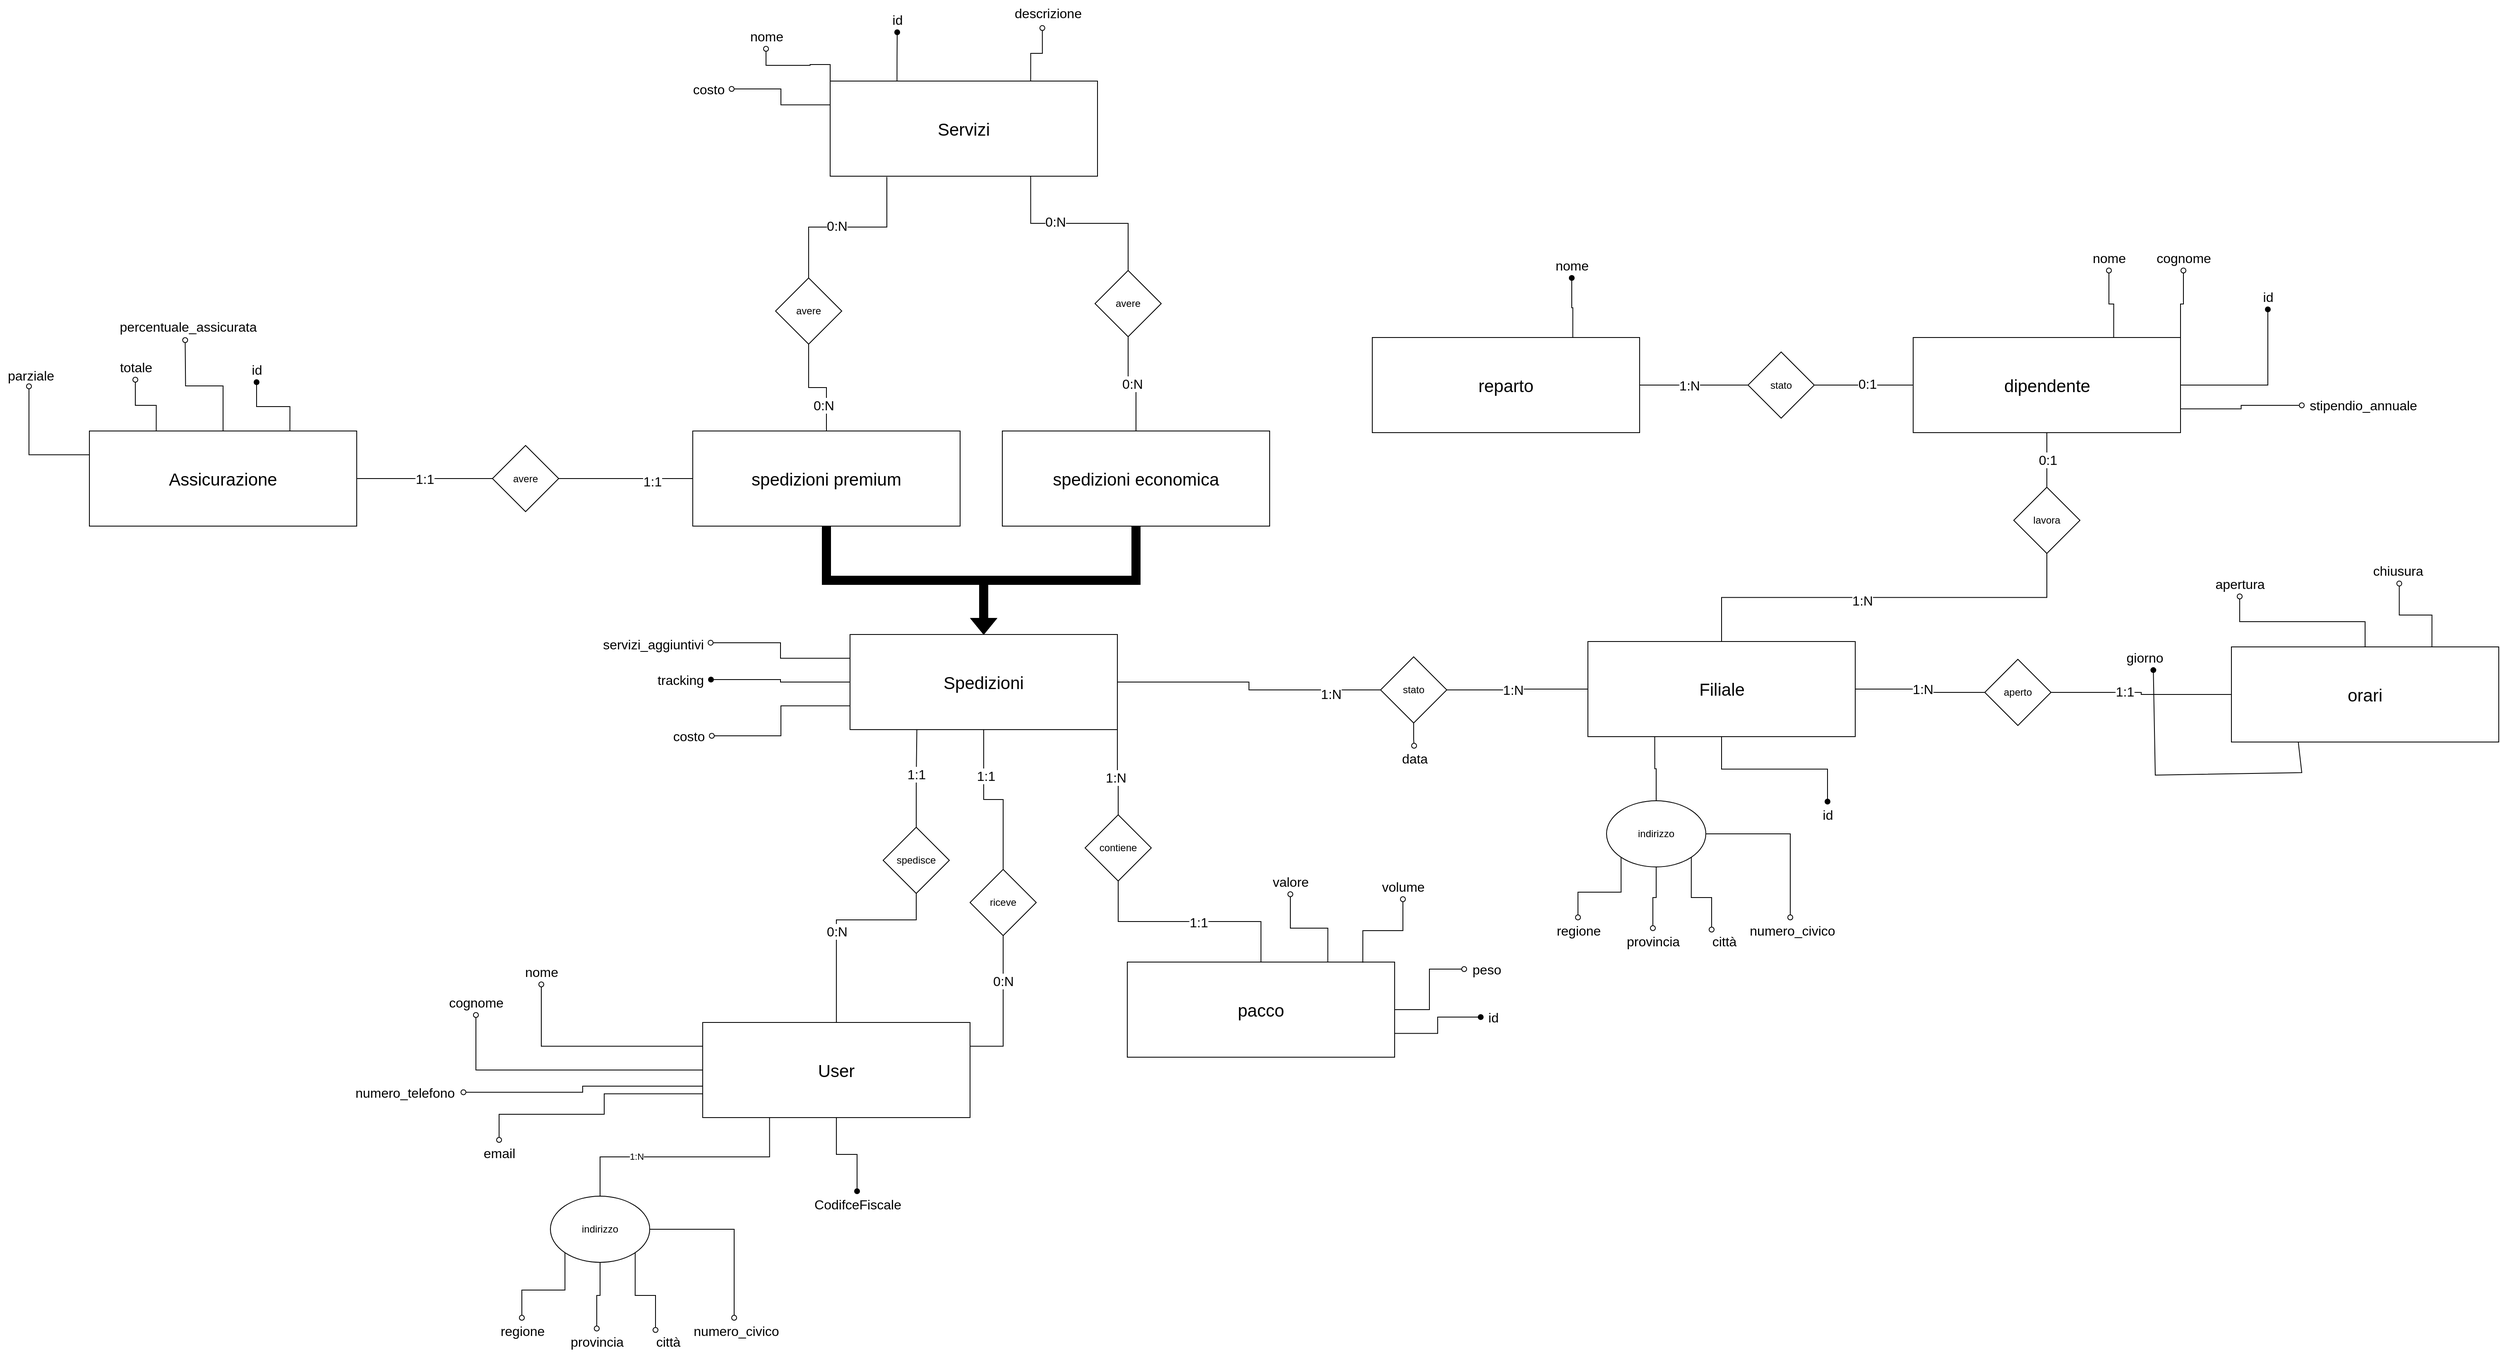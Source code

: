 <mxfile version="21.6.5" type="github">
  <diagram id="qCwLOHGnyr0OUw6N842j" name="Page-1">
    <mxGraphModel dx="3363" dy="1588" grid="0" gridSize="10" guides="1" tooltips="1" connect="1" arrows="1" fold="1" page="0" pageScale="1" pageWidth="827" pageHeight="1169" math="0" shadow="0">
      <root>
        <mxCell id="0" />
        <mxCell id="1" parent="0" />
        <mxCell id="LqmU1SjSlehweQkM0DRH-30" style="edgeStyle=orthogonalEdgeStyle;rounded=0;orthogonalLoop=1;jettySize=auto;html=1;exitX=0;exitY=0.5;exitDx=0;exitDy=0;endArrow=oval;endFill=1;" parent="1" source="TD3n4oKh4dUSbVoa6w9F-2" target="LqmU1SjSlehweQkM0DRH-23" edge="1">
          <mxGeometry relative="1" as="geometry" />
        </mxCell>
        <mxCell id="6tP-BQBdPINEHDXdFH3u-6" style="edgeStyle=orthogonalEdgeStyle;rounded=0;orthogonalLoop=1;jettySize=auto;html=1;entryX=0.5;entryY=0;entryDx=0;entryDy=0;endArrow=none;endFill=0;" parent="1" source="TD3n4oKh4dUSbVoa6w9F-2" target="6tP-BQBdPINEHDXdFH3u-5" edge="1">
          <mxGeometry relative="1" as="geometry">
            <mxPoint x="27" y="773" as="sourcePoint" />
          </mxGeometry>
        </mxCell>
        <mxCell id="6tP-BQBdPINEHDXdFH3u-8" value="&lt;font style=&quot;font-size: 16px;&quot;&gt;1:1&lt;/font&gt;" style="edgeLabel;html=1;align=center;verticalAlign=middle;resizable=0;points=[];" parent="6tP-BQBdPINEHDXdFH3u-6" vertex="1" connectable="0">
          <mxGeometry x="-0.425" y="2" relative="1" as="geometry">
            <mxPoint as="offset" />
          </mxGeometry>
        </mxCell>
        <mxCell id="uNA2zUWFvSbxp6VozN9S-10" style="edgeStyle=orthogonalEdgeStyle;rounded=0;orthogonalLoop=1;jettySize=auto;html=1;exitX=1;exitY=1;exitDx=0;exitDy=0;endArrow=none;endFill=0;" parent="1" source="TD3n4oKh4dUSbVoa6w9F-2" target="uNA2zUWFvSbxp6VozN9S-9" edge="1">
          <mxGeometry relative="1" as="geometry" />
        </mxCell>
        <mxCell id="uNA2zUWFvSbxp6VozN9S-15" value="1:N" style="edgeLabel;html=1;align=center;verticalAlign=middle;resizable=0;points=[];fontSize=16;" parent="uNA2zUWFvSbxp6VozN9S-10" vertex="1" connectable="0">
          <mxGeometry x="0.127" y="-3" relative="1" as="geometry">
            <mxPoint as="offset" />
          </mxGeometry>
        </mxCell>
        <mxCell id="uNA2zUWFvSbxp6VozN9S-40" style="edgeStyle=orthogonalEdgeStyle;rounded=0;orthogonalLoop=1;jettySize=auto;html=1;exitX=1;exitY=0.5;exitDx=0;exitDy=0;endArrow=none;endFill=0;" parent="1" source="TD3n4oKh4dUSbVoa6w9F-2" target="uNA2zUWFvSbxp6VozN9S-34" edge="1">
          <mxGeometry relative="1" as="geometry" />
        </mxCell>
        <mxCell id="uNA2zUWFvSbxp6VozN9S-41" value="1:N" style="edgeLabel;html=1;align=center;verticalAlign=middle;resizable=0;points=[];fontSize=16;" parent="uNA2zUWFvSbxp6VozN9S-40" vertex="1" connectable="0">
          <mxGeometry x="0.631" y="-5" relative="1" as="geometry">
            <mxPoint as="offset" />
          </mxGeometry>
        </mxCell>
        <mxCell id="TD3n4oKh4dUSbVoa6w9F-2" value="&lt;font style=&quot;font-size: 21px;&quot;&gt;Spedizioni&lt;/font&gt;" style="rounded=0;whiteSpace=wrap;html=1;fontSize=21;" parent="1" vertex="1">
          <mxGeometry x="-112" y="520" width="323" height="115" as="geometry" />
        </mxCell>
        <mxCell id="OSBupg09hYk3lAK9ZTMU-13" style="edgeStyle=orthogonalEdgeStyle;rounded=0;orthogonalLoop=1;jettySize=auto;html=1;exitX=0.5;exitY=1;exitDx=0;exitDy=0;entryX=0.5;entryY=0;entryDx=0;entryDy=0;shape=flexArrow;fillColor=#000000;" parent="1" source="OSBupg09hYk3lAK9ZTMU-1" target="TD3n4oKh4dUSbVoa6w9F-2" edge="1">
          <mxGeometry relative="1" as="geometry" />
        </mxCell>
        <mxCell id="OSBupg09hYk3lAK9ZTMU-17" style="edgeStyle=orthogonalEdgeStyle;rounded=0;orthogonalLoop=1;jettySize=auto;html=1;exitX=0;exitY=0.5;exitDx=0;exitDy=0;entryX=1;entryY=0.5;entryDx=0;entryDy=0;endArrow=none;endFill=0;" parent="1" source="OSBupg09hYk3lAK9ZTMU-1" target="OSBupg09hYk3lAK9ZTMU-16" edge="1">
          <mxGeometry relative="1" as="geometry" />
        </mxCell>
        <mxCell id="OSBupg09hYk3lAK9ZTMU-19" value="1:1" style="edgeLabel;html=1;align=center;verticalAlign=middle;resizable=0;points=[];fontSize=16;" parent="OSBupg09hYk3lAK9ZTMU-17" vertex="1" connectable="0">
          <mxGeometry x="-0.395" y="3" relative="1" as="geometry">
            <mxPoint as="offset" />
          </mxGeometry>
        </mxCell>
        <mxCell id="OSBupg09hYk3lAK9ZTMU-73" style="edgeStyle=orthogonalEdgeStyle;rounded=0;orthogonalLoop=1;jettySize=auto;html=1;exitX=0.5;exitY=0;exitDx=0;exitDy=0;entryX=0.5;entryY=1;entryDx=0;entryDy=0;endArrow=none;endFill=0;" parent="1" source="OSBupg09hYk3lAK9ZTMU-1" target="OSBupg09hYk3lAK9ZTMU-68" edge="1">
          <mxGeometry relative="1" as="geometry" />
        </mxCell>
        <mxCell id="OSBupg09hYk3lAK9ZTMU-74" value="0:N" style="edgeLabel;html=1;align=center;verticalAlign=middle;resizable=0;points=[];fontSize=16;" parent="OSBupg09hYk3lAK9ZTMU-73" vertex="1" connectable="0">
          <mxGeometry x="-0.502" y="4" relative="1" as="geometry">
            <mxPoint as="offset" />
          </mxGeometry>
        </mxCell>
        <mxCell id="OSBupg09hYk3lAK9ZTMU-1" value="&lt;font style=&quot;font-size: 21px;&quot;&gt;spedizioni premium&lt;/font&gt;" style="rounded=0;whiteSpace=wrap;html=1;fontSize=21;" parent="1" vertex="1">
          <mxGeometry x="-302" y="274" width="323" height="115" as="geometry" />
        </mxCell>
        <mxCell id="OSBupg09hYk3lAK9ZTMU-70" value="&lt;font style=&quot;font-size: 16px;&quot;&gt;0:N&lt;/font&gt;" style="edgeStyle=orthogonalEdgeStyle;rounded=0;orthogonalLoop=1;jettySize=auto;html=1;exitX=0.5;exitY=0;exitDx=0;exitDy=0;entryX=0.5;entryY=1;entryDx=0;entryDy=0;endArrow=none;endFill=0;" parent="1" source="OSBupg09hYk3lAK9ZTMU-2" target="OSBupg09hYk3lAK9ZTMU-69" edge="1">
          <mxGeometry relative="1" as="geometry" />
        </mxCell>
        <mxCell id="OSBupg09hYk3lAK9ZTMU-2" value="&lt;font style=&quot;font-size: 21px;&quot;&gt;spedizioni economica&lt;/font&gt;" style="rounded=0;whiteSpace=wrap;html=1;fontSize=21;" parent="1" vertex="1">
          <mxGeometry x="72" y="274" width="323" height="115" as="geometry" />
        </mxCell>
        <mxCell id="OSBupg09hYk3lAK9ZTMU-8" style="edgeStyle=orthogonalEdgeStyle;rounded=0;orthogonalLoop=1;jettySize=auto;html=1;entryX=0.5;entryY=1;entryDx=0;entryDy=0;fontSize=16;endArrow=none;endFill=0;exitX=0.5;exitY=0;exitDx=0;exitDy=0;" parent="1" source="OSBupg09hYk3lAK9ZTMU-3" target="OSBupg09hYk3lAK9ZTMU-6" edge="1">
          <mxGeometry relative="1" as="geometry">
            <mxPoint x="-207" y="949" as="sourcePoint" />
            <Array as="points">
              <mxPoint x="-129" y="865" />
              <mxPoint x="-32" y="865" />
            </Array>
            <mxPoint x="-174.0" y="776" as="targetPoint" />
          </mxGeometry>
        </mxCell>
        <mxCell id="OSBupg09hYk3lAK9ZTMU-9" value="&lt;font size=&quot;3&quot;&gt;0:N&lt;/font&gt;" style="edgeLabel;html=1;align=center;verticalAlign=middle;resizable=0;points=[];" parent="OSBupg09hYk3lAK9ZTMU-8" vertex="1" connectable="0">
          <mxGeometry x="-0.458" y="6" relative="1" as="geometry">
            <mxPoint x="6" y="-42" as="offset" />
          </mxGeometry>
        </mxCell>
        <mxCell id="jKu3TeLGerrkw_UVLVr0-21" style="edgeStyle=orthogonalEdgeStyle;rounded=0;orthogonalLoop=1;jettySize=auto;html=1;exitX=0.25;exitY=1;exitDx=0;exitDy=0;endArrow=none;endFill=0;" parent="1" source="OSBupg09hYk3lAK9ZTMU-3" target="uNA2zUWFvSbxp6VozN9S-29" edge="1">
          <mxGeometry relative="1" as="geometry">
            <mxPoint x="-395.0" y="1195" as="targetPoint" />
          </mxGeometry>
        </mxCell>
        <mxCell id="uNA2zUWFvSbxp6VozN9S-1" value="1:N" style="edgeLabel;html=1;align=center;verticalAlign=middle;resizable=0;points=[];" parent="jKu3TeLGerrkw_UVLVr0-21" vertex="1" connectable="0">
          <mxGeometry x="0.392" y="-1" relative="1" as="geometry">
            <mxPoint as="offset" />
          </mxGeometry>
        </mxCell>
        <mxCell id="OSBupg09hYk3lAK9ZTMU-3" value="&lt;font style=&quot;font-size: 21px;&quot;&gt;User&lt;/font&gt;" style="rounded=0;whiteSpace=wrap;html=1;fontSize=21;" parent="1" vertex="1">
          <mxGeometry x="-290" y="989" width="323" height="115" as="geometry" />
        </mxCell>
        <mxCell id="jKu3TeLGerrkw_UVLVr0-13" style="edgeStyle=orthogonalEdgeStyle;rounded=0;orthogonalLoop=1;jettySize=auto;html=1;entryX=0.25;entryY=1;entryDx=0;entryDy=0;endArrow=none;endFill=0;" parent="1" source="OSBupg09hYk3lAK9ZTMU-6" target="TD3n4oKh4dUSbVoa6w9F-2" edge="1">
          <mxGeometry relative="1" as="geometry">
            <mxPoint x="-134.25" y="773" as="targetPoint" />
          </mxGeometry>
        </mxCell>
        <mxCell id="uNA2zUWFvSbxp6VozN9S-33" value="1:1" style="edgeLabel;html=1;align=center;verticalAlign=middle;resizable=0;points=[];fontSize=16;" parent="jKu3TeLGerrkw_UVLVr0-13" vertex="1" connectable="0">
          <mxGeometry x="0.519" y="-1" relative="1" as="geometry">
            <mxPoint x="-2" y="25" as="offset" />
          </mxGeometry>
        </mxCell>
        <mxCell id="OSBupg09hYk3lAK9ZTMU-6" value="spedisce" style="rhombus;whiteSpace=wrap;html=1;" parent="1" vertex="1">
          <mxGeometry x="-72" y="753" width="80" height="80" as="geometry" />
        </mxCell>
        <mxCell id="Kmlh-StWv4GP_5JqJRKe-3" value="1:1" style="edgeStyle=orthogonalEdgeStyle;rounded=0;orthogonalLoop=1;jettySize=auto;html=1;exitX=1;exitY=0.5;exitDx=0;exitDy=0;entryX=0;entryY=0.5;entryDx=0;entryDy=0;fontSize=16;endArrow=none;endFill=0;" parent="1" source="OSBupg09hYk3lAK9ZTMU-14" target="OSBupg09hYk3lAK9ZTMU-16" edge="1">
          <mxGeometry relative="1" as="geometry" />
        </mxCell>
        <mxCell id="LqmU1SjSlehweQkM0DRH-50" style="edgeStyle=orthogonalEdgeStyle;rounded=0;orthogonalLoop=1;jettySize=auto;html=1;exitX=0.25;exitY=0;exitDx=0;exitDy=0;endArrow=oval;endFill=0;" parent="1" source="OSBupg09hYk3lAK9ZTMU-14" target="LqmU1SjSlehweQkM0DRH-42" edge="1">
          <mxGeometry relative="1" as="geometry" />
        </mxCell>
        <mxCell id="LqmU1SjSlehweQkM0DRH-51" style="edgeStyle=orthogonalEdgeStyle;rounded=0;orthogonalLoop=1;jettySize=auto;html=1;exitX=0.5;exitY=0;exitDx=0;exitDy=0;endArrow=oval;endFill=0;" parent="1" source="OSBupg09hYk3lAK9ZTMU-14" edge="1">
          <mxGeometry relative="1" as="geometry">
            <mxPoint x="-915.286" y="164.143" as="targetPoint" />
          </mxGeometry>
        </mxCell>
        <mxCell id="OSBupg09hYk3lAK9ZTMU-14" value="&lt;font style=&quot;font-size: 21px;&quot;&gt;Assicurazione&lt;/font&gt;" style="rounded=0;whiteSpace=wrap;html=1;fontSize=21;" parent="1" vertex="1">
          <mxGeometry x="-1031" y="274" width="323" height="115" as="geometry" />
        </mxCell>
        <mxCell id="OSBupg09hYk3lAK9ZTMU-16" value="avere" style="rhombus;whiteSpace=wrap;html=1;" parent="1" vertex="1">
          <mxGeometry x="-544" y="291.5" width="80" height="80" as="geometry" />
        </mxCell>
        <mxCell id="LqmU1SjSlehweQkM0DRH-5" style="edgeStyle=orthogonalEdgeStyle;rounded=0;orthogonalLoop=1;jettySize=auto;html=1;exitX=0.5;exitY=1;exitDx=0;exitDy=0;endArrow=oval;endFill=1;" parent="1" source="OSBupg09hYk3lAK9ZTMU-21" target="LqmU1SjSlehweQkM0DRH-4" edge="1">
          <mxGeometry relative="1" as="geometry">
            <mxPoint x="985" y="728" as="targetPoint" />
          </mxGeometry>
        </mxCell>
        <mxCell id="jKu3TeLGerrkw_UVLVr0-27" style="edgeStyle=orthogonalEdgeStyle;rounded=0;orthogonalLoop=1;jettySize=auto;html=1;entryX=0;entryY=0.5;entryDx=0;entryDy=0;endArrow=none;endFill=0;" parent="1" source="OSBupg09hYk3lAK9ZTMU-21" target="jKu3TeLGerrkw_UVLVr0-26" edge="1">
          <mxGeometry relative="1" as="geometry" />
        </mxCell>
        <mxCell id="TsC8qy13qbV9GgRCg0w2-39" value="1:N" style="edgeLabel;html=1;align=center;verticalAlign=middle;resizable=0;points=[];fontSize=16;" vertex="1" connectable="0" parent="jKu3TeLGerrkw_UVLVr0-27">
          <mxGeometry x="-0.024" y="3" relative="1" as="geometry">
            <mxPoint y="-1" as="offset" />
          </mxGeometry>
        </mxCell>
        <mxCell id="uNA2zUWFvSbxp6VozN9S-3" style="edgeStyle=orthogonalEdgeStyle;rounded=0;orthogonalLoop=1;jettySize=auto;html=1;exitX=0.25;exitY=1;exitDx=0;exitDy=0;endArrow=none;endFill=0;" parent="1" source="OSBupg09hYk3lAK9ZTMU-21" target="uNA2zUWFvSbxp6VozN9S-2" edge="1">
          <mxGeometry relative="1" as="geometry" />
        </mxCell>
        <mxCell id="OSBupg09hYk3lAK9ZTMU-21" value="Filiale" style="rounded=0;whiteSpace=wrap;html=1;fontSize=21;" parent="1" vertex="1">
          <mxGeometry x="779.5" y="528.5" width="323" height="115" as="geometry" />
        </mxCell>
        <mxCell id="LqmU1SjSlehweQkM0DRH-46" style="edgeStyle=orthogonalEdgeStyle;rounded=0;orthogonalLoop=1;jettySize=auto;html=1;exitX=0.25;exitY=0;exitDx=0;exitDy=0;endArrow=oval;endFill=1;" parent="1" source="OSBupg09hYk3lAK9ZTMU-67" target="LqmU1SjSlehweQkM0DRH-45" edge="1">
          <mxGeometry relative="1" as="geometry" />
        </mxCell>
        <mxCell id="LqmU1SjSlehweQkM0DRH-48" style="edgeStyle=orthogonalEdgeStyle;rounded=0;orthogonalLoop=1;jettySize=auto;html=1;exitX=0.75;exitY=0;exitDx=0;exitDy=0;entryX=0.438;entryY=1.094;entryDx=0;entryDy=0;entryPerimeter=0;endArrow=oval;endFill=0;" parent="1" source="OSBupg09hYk3lAK9ZTMU-67" target="LqmU1SjSlehweQkM0DRH-47" edge="1">
          <mxGeometry relative="1" as="geometry" />
        </mxCell>
        <mxCell id="TsC8qy13qbV9GgRCg0w2-23" style="edgeStyle=orthogonalEdgeStyle;rounded=0;orthogonalLoop=1;jettySize=auto;html=1;exitX=0;exitY=0;exitDx=0;exitDy=0;endArrow=oval;endFill=0;" edge="1" parent="1" source="OSBupg09hYk3lAK9ZTMU-67" target="TsC8qy13qbV9GgRCg0w2-22">
          <mxGeometry relative="1" as="geometry" />
        </mxCell>
        <mxCell id="TsC8qy13qbV9GgRCg0w2-24" style="edgeStyle=orthogonalEdgeStyle;rounded=0;orthogonalLoop=1;jettySize=auto;html=1;exitX=0;exitY=0.25;exitDx=0;exitDy=0;endArrow=oval;endFill=0;" edge="1" parent="1" source="OSBupg09hYk3lAK9ZTMU-67" target="TsC8qy13qbV9GgRCg0w2-21">
          <mxGeometry relative="1" as="geometry" />
        </mxCell>
        <mxCell id="OSBupg09hYk3lAK9ZTMU-67" value="&lt;font style=&quot;font-size: 21px;&quot;&gt;Servizi&lt;/font&gt;" style="rounded=0;whiteSpace=wrap;html=1;fontSize=21;" parent="1" vertex="1">
          <mxGeometry x="-136" y="-149" width="323" height="115" as="geometry" />
        </mxCell>
        <mxCell id="OSBupg09hYk3lAK9ZTMU-72" style="edgeStyle=orthogonalEdgeStyle;rounded=0;orthogonalLoop=1;jettySize=auto;html=1;exitX=0.5;exitY=0;exitDx=0;exitDy=0;entryX=0.212;entryY=1.008;entryDx=0;entryDy=0;entryPerimeter=0;endArrow=none;endFill=0;" parent="1" source="OSBupg09hYk3lAK9ZTMU-68" target="OSBupg09hYk3lAK9ZTMU-67" edge="1">
          <mxGeometry relative="1" as="geometry" />
        </mxCell>
        <mxCell id="OSBupg09hYk3lAK9ZTMU-76" value="0:N" style="edgeLabel;html=1;align=center;verticalAlign=middle;resizable=0;points=[];fontSize=16;" parent="OSBupg09hYk3lAK9ZTMU-72" vertex="1" connectable="0">
          <mxGeometry x="-0.13" y="3" relative="1" as="geometry">
            <mxPoint x="1" y="1" as="offset" />
          </mxGeometry>
        </mxCell>
        <mxCell id="OSBupg09hYk3lAK9ZTMU-68" value="avere" style="rhombus;whiteSpace=wrap;html=1;" parent="1" vertex="1">
          <mxGeometry x="-202" y="89" width="80" height="80" as="geometry" />
        </mxCell>
        <mxCell id="OSBupg09hYk3lAK9ZTMU-71" style="rounded=0;orthogonalLoop=1;jettySize=auto;html=1;entryX=0.75;entryY=1;entryDx=0;entryDy=0;edgeStyle=orthogonalEdgeStyle;endArrow=baseDash;endFill=0;" parent="1" source="OSBupg09hYk3lAK9ZTMU-69" target="OSBupg09hYk3lAK9ZTMU-67" edge="1">
          <mxGeometry relative="1" as="geometry" />
        </mxCell>
        <mxCell id="OSBupg09hYk3lAK9ZTMU-75" value="0:N" style="edgeLabel;html=1;align=center;verticalAlign=middle;resizable=0;points=[];fontSize=16;" parent="OSBupg09hYk3lAK9ZTMU-71" vertex="1" connectable="0">
          <mxGeometry x="0.254" y="-2" relative="1" as="geometry">
            <mxPoint as="offset" />
          </mxGeometry>
        </mxCell>
        <mxCell id="OSBupg09hYk3lAK9ZTMU-69" value="avere" style="rhombus;whiteSpace=wrap;html=1;" parent="1" vertex="1">
          <mxGeometry x="184" y="80" width="80" height="80" as="geometry" />
        </mxCell>
        <mxCell id="3wObFv7TXstixgiTJkf9-4" style="edgeStyle=orthogonalEdgeStyle;rounded=0;orthogonalLoop=1;jettySize=auto;html=1;exitX=0.5;exitY=1;exitDx=0;exitDy=0;shape=flexArrow;fillColor=#000000;entryX=0.5;entryY=0;entryDx=0;entryDy=0;" parent="1" source="OSBupg09hYk3lAK9ZTMU-2" target="TD3n4oKh4dUSbVoa6w9F-2" edge="1">
          <mxGeometry relative="1" as="geometry">
            <mxPoint x="-130" y="399" as="sourcePoint" />
            <mxPoint x="60" y="526" as="targetPoint" />
          </mxGeometry>
        </mxCell>
        <mxCell id="LqmU1SjSlehweQkM0DRH-1" value="&lt;font style=&quot;font-size: 16px;&quot;&gt;regione&lt;br style=&quot;font-size: 16px;&quot;&gt;&lt;/font&gt;" style="text;html=1;align=center;verticalAlign=middle;resizable=0;points=[];autosize=1;strokeColor=none;fillColor=none;fontSize=16;" parent="1" vertex="1">
          <mxGeometry x="732" y="862" width="71" height="31" as="geometry" />
        </mxCell>
        <mxCell id="LqmU1SjSlehweQkM0DRH-4" value="&lt;font style=&quot;font-size: 16px;&quot;&gt;id&lt;/font&gt;" style="text;html=1;align=center;verticalAlign=middle;resizable=0;points=[];autosize=1;strokeColor=none;fillColor=none;fontSize=16;" parent="1" vertex="1">
          <mxGeometry x="1054" y="722" width="30" height="31" as="geometry" />
        </mxCell>
        <mxCell id="LqmU1SjSlehweQkM0DRH-18" value="&lt;font style=&quot;font-size: 16px;&quot;&gt;CodifceFiscale&lt;/font&gt;" style="text;html=1;align=center;verticalAlign=middle;resizable=0;points=[];autosize=1;strokeColor=none;fillColor=none;fontSize=16;" parent="1" vertex="1">
          <mxGeometry x="-165" y="1193" width="123" height="31" as="geometry" />
        </mxCell>
        <mxCell id="LqmU1SjSlehweQkM0DRH-19" style="edgeStyle=orthogonalEdgeStyle;rounded=0;orthogonalLoop=1;jettySize=auto;html=1;endArrow=oval;endFill=1;" parent="1" source="OSBupg09hYk3lAK9ZTMU-3" target="LqmU1SjSlehweQkM0DRH-18" edge="1">
          <mxGeometry relative="1" as="geometry">
            <mxPoint x="437" y="572" as="sourcePoint" />
            <mxPoint x="-192" y="1207" as="targetPoint" />
          </mxGeometry>
        </mxCell>
        <mxCell id="LqmU1SjSlehweQkM0DRH-22" style="edgeStyle=orthogonalEdgeStyle;rounded=0;orthogonalLoop=1;jettySize=auto;html=1;exitX=0;exitY=0.25;exitDx=0;exitDy=0;endArrow=oval;endFill=0;" parent="1" source="OSBupg09hYk3lAK9ZTMU-3" target="TsC8qy13qbV9GgRCg0w2-30" edge="1">
          <mxGeometry relative="1" as="geometry">
            <mxPoint x="-256" y="1079" as="sourcePoint" />
            <mxPoint x="-384.738" y="997.465" as="targetPoint" />
          </mxGeometry>
        </mxCell>
        <mxCell id="LqmU1SjSlehweQkM0DRH-23" value="tracking" style="text;html=1;align=center;verticalAlign=middle;resizable=0;points=[];autosize=1;strokeColor=none;fillColor=none;fontSize=16;" parent="1" vertex="1">
          <mxGeometry x="-354" y="559" width="74" height="31" as="geometry" />
        </mxCell>
        <mxCell id="LqmU1SjSlehweQkM0DRH-38" value="&lt;font style=&quot;font-size: 16px;&quot;&gt;id&lt;/font&gt;" style="text;html=1;align=center;verticalAlign=middle;resizable=0;points=[];autosize=1;strokeColor=none;fillColor=none;" parent="1" vertex="1">
          <mxGeometry x="-844" y="184" width="30" height="31" as="geometry" />
        </mxCell>
        <mxCell id="LqmU1SjSlehweQkM0DRH-39" style="edgeStyle=orthogonalEdgeStyle;rounded=0;orthogonalLoop=1;jettySize=auto;html=1;exitX=0.75;exitY=0;exitDx=0;exitDy=0;endArrow=oval;endFill=1;" parent="1" source="OSBupg09hYk3lAK9ZTMU-14" target="LqmU1SjSlehweQkM0DRH-38" edge="1">
          <mxGeometry relative="1" as="geometry">
            <mxPoint x="-95" y="588" as="sourcePoint" />
            <mxPoint x="-293" y="576" as="targetPoint" />
          </mxGeometry>
        </mxCell>
        <mxCell id="LqmU1SjSlehweQkM0DRH-42" value="&lt;font style=&quot;font-size: 16px;&quot;&gt;totale&lt;br&gt;&lt;/font&gt;" style="text;html=1;align=center;verticalAlign=middle;resizable=0;points=[];autosize=1;strokeColor=none;fillColor=none;" parent="1" vertex="1">
          <mxGeometry x="-1004" y="181" width="57" height="31" as="geometry" />
        </mxCell>
        <mxCell id="LqmU1SjSlehweQkM0DRH-45" value="&lt;font style=&quot;font-size: 16px;&quot;&gt;id&lt;/font&gt;" style="text;html=1;align=center;verticalAlign=middle;resizable=0;points=[];autosize=1;strokeColor=none;fillColor=none;" parent="1" vertex="1">
          <mxGeometry x="-70" y="-239" width="30" height="31" as="geometry" />
        </mxCell>
        <mxCell id="LqmU1SjSlehweQkM0DRH-47" value="&lt;font style=&quot;font-size: 16px;&quot;&gt;descrizione&lt;/font&gt;" style="text;html=1;align=center;verticalAlign=middle;resizable=0;points=[];autosize=1;strokeColor=none;fillColor=none;" parent="1" vertex="1">
          <mxGeometry x="77" y="-247" width="99" height="31" as="geometry" />
        </mxCell>
        <mxCell id="LqmU1SjSlehweQkM0DRH-52" value="&lt;font style=&quot;font-size: 16px;&quot;&gt;percentuale_assicurata&lt;/font&gt;" style="text;html=1;align=center;verticalAlign=middle;resizable=0;points=[];autosize=1;strokeColor=none;fillColor=none;" parent="1" vertex="1">
          <mxGeometry x="-1004" y="132" width="183" height="31" as="geometry" />
        </mxCell>
        <mxCell id="6tP-BQBdPINEHDXdFH3u-7" style="edgeStyle=orthogonalEdgeStyle;rounded=0;orthogonalLoop=1;jettySize=auto;html=1;exitX=0.5;exitY=1;exitDx=0;exitDy=0;entryX=1;entryY=0.25;entryDx=0;entryDy=0;endArrow=none;endFill=0;" parent="1" source="6tP-BQBdPINEHDXdFH3u-5" target="OSBupg09hYk3lAK9ZTMU-3" edge="1">
          <mxGeometry relative="1" as="geometry" />
        </mxCell>
        <mxCell id="6tP-BQBdPINEHDXdFH3u-9" value="&lt;font style=&quot;font-size: 16px;&quot;&gt;0:N&lt;/font&gt;" style="edgeLabel;html=1;align=center;verticalAlign=middle;resizable=0;points=[];" parent="6tP-BQBdPINEHDXdFH3u-7" vertex="1" connectable="0">
          <mxGeometry x="-0.369" relative="1" as="geometry">
            <mxPoint as="offset" />
          </mxGeometry>
        </mxCell>
        <mxCell id="6tP-BQBdPINEHDXdFH3u-5" value="riceve" style="rhombus;whiteSpace=wrap;html=1;" parent="1" vertex="1">
          <mxGeometry x="33" y="804" width="80" height="80" as="geometry" />
        </mxCell>
        <mxCell id="jKu3TeLGerrkw_UVLVr0-17" style="edgeStyle=orthogonalEdgeStyle;rounded=0;orthogonalLoop=1;jettySize=auto;html=1;endArrow=oval;endFill=1;" parent="1" source="jKu3TeLGerrkw_UVLVr0-1" target="jKu3TeLGerrkw_UVLVr0-16" edge="1">
          <mxGeometry relative="1" as="geometry" />
        </mxCell>
        <mxCell id="TsC8qy13qbV9GgRCg0w2-6" style="edgeStyle=orthogonalEdgeStyle;rounded=0;orthogonalLoop=1;jettySize=auto;html=1;exitX=1;exitY=0.75;exitDx=0;exitDy=0;endArrow=oval;endFill=0;" edge="1" parent="1" source="jKu3TeLGerrkw_UVLVr0-1" target="TsC8qy13qbV9GgRCg0w2-3">
          <mxGeometry relative="1" as="geometry" />
        </mxCell>
        <mxCell id="TsC8qy13qbV9GgRCg0w2-7" style="edgeStyle=orthogonalEdgeStyle;rounded=0;orthogonalLoop=1;jettySize=auto;html=1;exitX=0.75;exitY=0;exitDx=0;exitDy=0;endArrow=oval;endFill=0;" edge="1" parent="1" source="jKu3TeLGerrkw_UVLVr0-1" target="TsC8qy13qbV9GgRCg0w2-4">
          <mxGeometry relative="1" as="geometry" />
        </mxCell>
        <mxCell id="TsC8qy13qbV9GgRCg0w2-8" style="edgeStyle=orthogonalEdgeStyle;rounded=0;orthogonalLoop=1;jettySize=auto;html=1;exitX=1;exitY=0;exitDx=0;exitDy=0;endArrow=oval;endFill=0;" edge="1" parent="1" source="jKu3TeLGerrkw_UVLVr0-1" target="TsC8qy13qbV9GgRCg0w2-5">
          <mxGeometry relative="1" as="geometry" />
        </mxCell>
        <mxCell id="jKu3TeLGerrkw_UVLVr0-1" value="dipendente" style="rounded=0;whiteSpace=wrap;html=1;fontSize=21;" parent="1" vertex="1">
          <mxGeometry x="1172.5" y="161" width="323" height="115" as="geometry" />
        </mxCell>
        <mxCell id="jKu3TeLGerrkw_UVLVr0-11" style="edgeStyle=orthogonalEdgeStyle;rounded=0;orthogonalLoop=1;jettySize=auto;html=1;exitX=0.5;exitY=0;exitDx=0;exitDy=0;endArrow=none;endFill=0;" parent="1" source="jKu3TeLGerrkw_UVLVr0-10" target="jKu3TeLGerrkw_UVLVr0-1" edge="1">
          <mxGeometry relative="1" as="geometry" />
        </mxCell>
        <mxCell id="jKu3TeLGerrkw_UVLVr0-23" value="0:1" style="edgeLabel;html=1;align=center;verticalAlign=middle;resizable=0;points=[];fontSize=16;" parent="jKu3TeLGerrkw_UVLVr0-11" vertex="1" connectable="0">
          <mxGeometry x="0.005" y="-1" relative="1" as="geometry">
            <mxPoint as="offset" />
          </mxGeometry>
        </mxCell>
        <mxCell id="jKu3TeLGerrkw_UVLVr0-12" style="edgeStyle=orthogonalEdgeStyle;rounded=0;orthogonalLoop=1;jettySize=auto;html=1;exitX=0.5;exitY=1;exitDx=0;exitDy=0;entryX=0.5;entryY=0;entryDx=0;entryDy=0;endArrow=none;endFill=0;" parent="1" source="jKu3TeLGerrkw_UVLVr0-10" target="OSBupg09hYk3lAK9ZTMU-21" edge="1">
          <mxGeometry relative="1" as="geometry" />
        </mxCell>
        <mxCell id="jKu3TeLGerrkw_UVLVr0-22" value="1:N&lt;br style=&quot;font-size: 16px;&quot;&gt;" style="edgeLabel;html=1;align=center;verticalAlign=middle;resizable=0;points=[];fontSize=16;" parent="jKu3TeLGerrkw_UVLVr0-12" vertex="1" connectable="0">
          <mxGeometry x="0.103" y="4" relative="1" as="geometry">
            <mxPoint x="-1" y="-1" as="offset" />
          </mxGeometry>
        </mxCell>
        <mxCell id="jKu3TeLGerrkw_UVLVr0-10" value="lavora" style="rhombus;whiteSpace=wrap;html=1;" parent="1" vertex="1">
          <mxGeometry x="1294" y="342" width="80" height="80" as="geometry" />
        </mxCell>
        <mxCell id="jKu3TeLGerrkw_UVLVr0-16" value="id" style="text;html=1;align=center;verticalAlign=middle;resizable=0;points=[];autosize=1;strokeColor=none;fillColor=none;fontSize=16;" parent="1" vertex="1">
          <mxGeometry x="1586" y="96" width="30" height="31" as="geometry" />
        </mxCell>
        <mxCell id="TsC8qy13qbV9GgRCg0w2-12" style="edgeStyle=orthogonalEdgeStyle;rounded=0;orthogonalLoop=1;jettySize=auto;html=1;exitX=0.5;exitY=0;exitDx=0;exitDy=0;endArrow=oval;endFill=0;" edge="1" parent="1" source="jKu3TeLGerrkw_UVLVr0-25" target="TsC8qy13qbV9GgRCg0w2-11">
          <mxGeometry relative="1" as="geometry" />
        </mxCell>
        <mxCell id="jKu3TeLGerrkw_UVLVr0-25" value="&lt;font style=&quot;font-size: 21px;&quot;&gt;orari&lt;br&gt;&lt;/font&gt;" style="rounded=0;whiteSpace=wrap;html=1;fontSize=21;" parent="1" vertex="1">
          <mxGeometry x="1557" y="535" width="323" height="115" as="geometry" />
        </mxCell>
        <mxCell id="jKu3TeLGerrkw_UVLVr0-28" style="edgeStyle=orthogonalEdgeStyle;rounded=0;orthogonalLoop=1;jettySize=auto;html=1;exitX=1;exitY=0.5;exitDx=0;exitDy=0;endArrow=none;endFill=0;" parent="1" source="jKu3TeLGerrkw_UVLVr0-26" target="jKu3TeLGerrkw_UVLVr0-25" edge="1">
          <mxGeometry relative="1" as="geometry" />
        </mxCell>
        <mxCell id="TsC8qy13qbV9GgRCg0w2-40" value="1:1" style="edgeLabel;html=1;align=center;verticalAlign=middle;resizable=0;points=[];fontSize=16;" vertex="1" connectable="0" parent="jKu3TeLGerrkw_UVLVr0-28">
          <mxGeometry x="-0.193" y="1" relative="1" as="geometry">
            <mxPoint as="offset" />
          </mxGeometry>
        </mxCell>
        <mxCell id="jKu3TeLGerrkw_UVLVr0-26" value="aperto" style="rhombus;whiteSpace=wrap;html=1;" parent="1" vertex="1">
          <mxGeometry x="1259" y="550" width="80" height="80" as="geometry" />
        </mxCell>
        <mxCell id="jKu3TeLGerrkw_UVLVr0-29" value="" style="endArrow=none;html=1;rounded=0;startArrow=oval;startFill=1;entryX=0.25;entryY=1;entryDx=0;entryDy=0;exitX=0.672;exitY=1.002;exitDx=0;exitDy=0;exitPerimeter=0;" parent="1" target="jKu3TeLGerrkw_UVLVr0-25" edge="1" source="uNA2zUWFvSbxp6VozN9S-44">
          <mxGeometry width="50" height="50" relative="1" as="geometry">
            <mxPoint x="1309" y="555" as="sourcePoint" />
            <mxPoint x="1292.5" y="587.5" as="targetPoint" />
            <Array as="points">
              <mxPoint x="1465" y="690" />
              <mxPoint x="1642" y="687" />
            </Array>
          </mxGeometry>
        </mxCell>
        <mxCell id="uNA2zUWFvSbxp6VozN9S-4" style="edgeStyle=orthogonalEdgeStyle;rounded=0;orthogonalLoop=1;jettySize=auto;html=1;exitX=0;exitY=1;exitDx=0;exitDy=0;endArrow=oval;endFill=0;" parent="1" source="uNA2zUWFvSbxp6VozN9S-2" target="LqmU1SjSlehweQkM0DRH-1" edge="1">
          <mxGeometry relative="1" as="geometry" />
        </mxCell>
        <mxCell id="uNA2zUWFvSbxp6VozN9S-21" style="edgeStyle=orthogonalEdgeStyle;rounded=0;orthogonalLoop=1;jettySize=auto;html=1;exitX=0.5;exitY=1;exitDx=0;exitDy=0;endArrow=oval;endFill=0;" parent="1" source="uNA2zUWFvSbxp6VozN9S-2" target="uNA2zUWFvSbxp6VozN9S-19" edge="1">
          <mxGeometry relative="1" as="geometry" />
        </mxCell>
        <mxCell id="uNA2zUWFvSbxp6VozN9S-22" style="edgeStyle=orthogonalEdgeStyle;rounded=0;orthogonalLoop=1;jettySize=auto;html=1;exitX=1;exitY=1;exitDx=0;exitDy=0;entryX=0.191;entryY=0.056;entryDx=0;entryDy=0;entryPerimeter=0;endArrow=oval;endFill=0;" parent="1" source="uNA2zUWFvSbxp6VozN9S-2" target="uNA2zUWFvSbxp6VozN9S-18" edge="1">
          <mxGeometry relative="1" as="geometry" />
        </mxCell>
        <mxCell id="uNA2zUWFvSbxp6VozN9S-23" style="edgeStyle=orthogonalEdgeStyle;rounded=0;orthogonalLoop=1;jettySize=auto;html=1;exitX=1;exitY=0.5;exitDx=0;exitDy=0;endArrow=oval;endFill=0;" parent="1" source="uNA2zUWFvSbxp6VozN9S-2" target="uNA2zUWFvSbxp6VozN9S-20" edge="1">
          <mxGeometry relative="1" as="geometry" />
        </mxCell>
        <mxCell id="uNA2zUWFvSbxp6VozN9S-2" value="indirizzo" style="ellipse;whiteSpace=wrap;html=1;" parent="1" vertex="1">
          <mxGeometry x="802" y="721" width="120" height="80" as="geometry" />
        </mxCell>
        <mxCell id="uNA2zUWFvSbxp6VozN9S-13" style="edgeStyle=orthogonalEdgeStyle;rounded=0;orthogonalLoop=1;jettySize=auto;html=1;exitX=0.75;exitY=0;exitDx=0;exitDy=0;endArrow=oval;endFill=0;" parent="1" source="uNA2zUWFvSbxp6VozN9S-8" target="uNA2zUWFvSbxp6VozN9S-12" edge="1">
          <mxGeometry relative="1" as="geometry" />
        </mxCell>
        <mxCell id="uNA2zUWFvSbxp6VozN9S-8" value="&lt;font style=&quot;font-size: 21px;&quot;&gt;pacco&lt;/font&gt;" style="rounded=0;whiteSpace=wrap;html=1;fontSize=21;" parent="1" vertex="1">
          <mxGeometry x="223" y="916" width="323" height="115" as="geometry" />
        </mxCell>
        <mxCell id="uNA2zUWFvSbxp6VozN9S-11" style="edgeStyle=orthogonalEdgeStyle;rounded=0;orthogonalLoop=1;jettySize=auto;html=1;exitX=0.5;exitY=1;exitDx=0;exitDy=0;entryX=0.5;entryY=0;entryDx=0;entryDy=0;endArrow=none;endFill=0;" parent="1" source="uNA2zUWFvSbxp6VozN9S-9" target="uNA2zUWFvSbxp6VozN9S-8" edge="1">
          <mxGeometry relative="1" as="geometry" />
        </mxCell>
        <mxCell id="uNA2zUWFvSbxp6VozN9S-16" value="1:1" style="edgeLabel;html=1;align=center;verticalAlign=middle;resizable=0;points=[];fontSize=16;" parent="uNA2zUWFvSbxp6VozN9S-11" vertex="1" connectable="0">
          <mxGeometry x="0.081" y="-1" relative="1" as="geometry">
            <mxPoint as="offset" />
          </mxGeometry>
        </mxCell>
        <mxCell id="uNA2zUWFvSbxp6VozN9S-9" value="contiene" style="rhombus;whiteSpace=wrap;html=1;" parent="1" vertex="1">
          <mxGeometry x="172" y="738" width="80" height="80" as="geometry" />
        </mxCell>
        <mxCell id="uNA2zUWFvSbxp6VozN9S-12" value="&lt;font style=&quot;font-size: 16px;&quot;&gt;valore&lt;/font&gt;" style="text;html=1;align=center;verticalAlign=middle;resizable=0;points=[];autosize=1;strokeColor=none;fillColor=none;fontSize=16;" parent="1" vertex="1">
          <mxGeometry x="389" y="803" width="62" height="31" as="geometry" />
        </mxCell>
        <mxCell id="uNA2zUWFvSbxp6VozN9S-18" value="&lt;font style=&quot;font-size: 16px;&quot;&gt;città&lt;/font&gt;" style="text;html=1;align=center;verticalAlign=middle;resizable=0;points=[];autosize=1;strokeColor=none;fillColor=none;fontSize=16;" parent="1" vertex="1">
          <mxGeometry x="920" y="875" width="47" height="31" as="geometry" />
        </mxCell>
        <mxCell id="uNA2zUWFvSbxp6VozN9S-19" value="&lt;font style=&quot;font-size: 16px;&quot;&gt;provincia&lt;br style=&quot;font-size: 16px;&quot;&gt;&lt;/font&gt;" style="text;html=1;align=center;verticalAlign=middle;resizable=0;points=[];autosize=1;strokeColor=none;fillColor=none;fontSize=16;" parent="1" vertex="1">
          <mxGeometry x="817" y="875" width="82" height="31" as="geometry" />
        </mxCell>
        <mxCell id="uNA2zUWFvSbxp6VozN9S-20" value="&lt;font style=&quot;font-size: 16px;&quot;&gt;&amp;nbsp;numero_civico&lt;/font&gt;" style="text;html=1;align=center;verticalAlign=middle;resizable=0;points=[];autosize=1;strokeColor=none;fillColor=none;fontSize=16;" parent="1" vertex="1">
          <mxGeometry x="961" y="862" width="126" height="31" as="geometry" />
        </mxCell>
        <mxCell id="uNA2zUWFvSbxp6VozN9S-24" value="&lt;font style=&quot;font-size: 16px;&quot;&gt;regione&lt;br style=&quot;font-size: 16px;&quot;&gt;&lt;/font&gt;" style="text;html=1;align=center;verticalAlign=middle;resizable=0;points=[];autosize=1;strokeColor=none;fillColor=none;fontSize=16;" parent="1" vertex="1">
          <mxGeometry x="-544" y="1346" width="71" height="31" as="geometry" />
        </mxCell>
        <mxCell id="uNA2zUWFvSbxp6VozN9S-25" style="edgeStyle=orthogonalEdgeStyle;rounded=0;orthogonalLoop=1;jettySize=auto;html=1;exitX=0;exitY=1;exitDx=0;exitDy=0;endArrow=oval;endFill=0;" parent="1" source="uNA2zUWFvSbxp6VozN9S-29" target="uNA2zUWFvSbxp6VozN9S-24" edge="1">
          <mxGeometry relative="1" as="geometry" />
        </mxCell>
        <mxCell id="uNA2zUWFvSbxp6VozN9S-26" style="edgeStyle=orthogonalEdgeStyle;rounded=0;orthogonalLoop=1;jettySize=auto;html=1;exitX=0.5;exitY=1;exitDx=0;exitDy=0;endArrow=oval;endFill=0;" parent="1" source="uNA2zUWFvSbxp6VozN9S-29" target="uNA2zUWFvSbxp6VozN9S-31" edge="1">
          <mxGeometry relative="1" as="geometry" />
        </mxCell>
        <mxCell id="uNA2zUWFvSbxp6VozN9S-27" style="edgeStyle=orthogonalEdgeStyle;rounded=0;orthogonalLoop=1;jettySize=auto;html=1;exitX=1;exitY=1;exitDx=0;exitDy=0;entryX=0.191;entryY=0.056;entryDx=0;entryDy=0;entryPerimeter=0;endArrow=oval;endFill=0;" parent="1" source="uNA2zUWFvSbxp6VozN9S-29" target="uNA2zUWFvSbxp6VozN9S-30" edge="1">
          <mxGeometry relative="1" as="geometry" />
        </mxCell>
        <mxCell id="uNA2zUWFvSbxp6VozN9S-28" style="edgeStyle=orthogonalEdgeStyle;rounded=0;orthogonalLoop=1;jettySize=auto;html=1;exitX=1;exitY=0.5;exitDx=0;exitDy=0;endArrow=oval;endFill=0;" parent="1" source="uNA2zUWFvSbxp6VozN9S-29" target="uNA2zUWFvSbxp6VozN9S-32" edge="1">
          <mxGeometry relative="1" as="geometry" />
        </mxCell>
        <mxCell id="uNA2zUWFvSbxp6VozN9S-29" value="indirizzo" style="ellipse;whiteSpace=wrap;html=1;" parent="1" vertex="1">
          <mxGeometry x="-474" y="1199" width="120" height="80" as="geometry" />
        </mxCell>
        <mxCell id="uNA2zUWFvSbxp6VozN9S-30" value="&lt;font style=&quot;font-size: 16px;&quot;&gt;città&lt;/font&gt;" style="text;html=1;align=center;verticalAlign=middle;resizable=0;points=[];autosize=1;strokeColor=none;fillColor=none;fontSize=16;" parent="1" vertex="1">
          <mxGeometry x="-356" y="1359" width="47" height="31" as="geometry" />
        </mxCell>
        <mxCell id="uNA2zUWFvSbxp6VozN9S-31" value="&lt;font style=&quot;font-size: 16px;&quot;&gt;provincia&lt;br style=&quot;font-size: 16px;&quot;&gt;&lt;/font&gt;" style="text;html=1;align=center;verticalAlign=middle;resizable=0;points=[];autosize=1;strokeColor=none;fillColor=none;fontSize=16;" parent="1" vertex="1">
          <mxGeometry x="-459" y="1359" width="82" height="31" as="geometry" />
        </mxCell>
        <mxCell id="uNA2zUWFvSbxp6VozN9S-32" value="&lt;font style=&quot;font-size: 16px;&quot;&gt;&amp;nbsp;numero_civico&lt;/font&gt;" style="text;html=1;align=center;verticalAlign=middle;resizable=0;points=[];autosize=1;strokeColor=none;fillColor=none;fontSize=16;" parent="1" vertex="1">
          <mxGeometry x="-315" y="1346" width="126" height="31" as="geometry" />
        </mxCell>
        <mxCell id="uNA2zUWFvSbxp6VozN9S-36" style="edgeStyle=orthogonalEdgeStyle;rounded=0;orthogonalLoop=1;jettySize=auto;html=1;exitX=1;exitY=0.5;exitDx=0;exitDy=0;entryX=0;entryY=0.5;entryDx=0;entryDy=0;endArrow=none;endFill=0;" parent="1" source="uNA2zUWFvSbxp6VozN9S-34" target="OSBupg09hYk3lAK9ZTMU-21" edge="1">
          <mxGeometry relative="1" as="geometry" />
        </mxCell>
        <mxCell id="uNA2zUWFvSbxp6VozN9S-37" value="1:N" style="edgeLabel;html=1;align=center;verticalAlign=middle;resizable=0;points=[];fontSize=16;" parent="uNA2zUWFvSbxp6VozN9S-36" vertex="1" connectable="0">
          <mxGeometry x="-0.073" relative="1" as="geometry">
            <mxPoint as="offset" />
          </mxGeometry>
        </mxCell>
        <mxCell id="uNA2zUWFvSbxp6VozN9S-39" style="edgeStyle=orthogonalEdgeStyle;rounded=0;orthogonalLoop=1;jettySize=auto;html=1;exitX=0.5;exitY=1;exitDx=0;exitDy=0;endArrow=oval;endFill=0;" parent="1" source="uNA2zUWFvSbxp6VozN9S-34" target="uNA2zUWFvSbxp6VozN9S-38" edge="1">
          <mxGeometry relative="1" as="geometry" />
        </mxCell>
        <mxCell id="uNA2zUWFvSbxp6VozN9S-34" value="stato" style="rhombus;whiteSpace=wrap;html=1;" parent="1" vertex="1">
          <mxGeometry x="529" y="547" width="80" height="80" as="geometry" />
        </mxCell>
        <mxCell id="uNA2zUWFvSbxp6VozN9S-38" value="&lt;font style=&quot;font-size: 16px;&quot;&gt;data&lt;br&gt;&lt;/font&gt;" style="text;html=1;align=center;verticalAlign=middle;resizable=0;points=[];autosize=1;strokeColor=none;fillColor=none;" parent="1" vertex="1">
          <mxGeometry x="545" y="654.5" width="49" height="31" as="geometry" />
        </mxCell>
        <mxCell id="uNA2zUWFvSbxp6VozN9S-44" value="giorno" style="text;html=1;align=center;verticalAlign=middle;resizable=0;points=[];autosize=1;strokeColor=none;fillColor=none;fontSize=16;" parent="1" vertex="1">
          <mxGeometry x="1421" y="532" width="62" height="31" as="geometry" />
        </mxCell>
        <mxCell id="KKT0Z9rGwyqumNE8Mlhb-3" style="edgeStyle=orthogonalEdgeStyle;rounded=0;orthogonalLoop=1;jettySize=auto;html=1;exitX=1;exitY=0.5;exitDx=0;exitDy=0;endArrow=none;endFill=0;" parent="1" source="KKT0Z9rGwyqumNE8Mlhb-1" target="KKT0Z9rGwyqumNE8Mlhb-2" edge="1">
          <mxGeometry relative="1" as="geometry" />
        </mxCell>
        <mxCell id="TsC8qy13qbV9GgRCg0w2-38" value="1:N" style="edgeLabel;html=1;align=center;verticalAlign=middle;resizable=0;points=[];fontSize=16;" vertex="1" connectable="0" parent="KKT0Z9rGwyqumNE8Mlhb-3">
          <mxGeometry x="-0.405" y="2" relative="1" as="geometry">
            <mxPoint x="21" y="2" as="offset" />
          </mxGeometry>
        </mxCell>
        <mxCell id="TsC8qy13qbV9GgRCg0w2-10" style="edgeStyle=orthogonalEdgeStyle;rounded=0;orthogonalLoop=1;jettySize=auto;html=1;exitX=0.75;exitY=0;exitDx=0;exitDy=0;endArrow=oval;endFill=1;" edge="1" parent="1" source="KKT0Z9rGwyqumNE8Mlhb-1" target="TsC8qy13qbV9GgRCg0w2-41">
          <mxGeometry relative="1" as="geometry">
            <mxPoint x="781" y="77" as="targetPoint" />
          </mxGeometry>
        </mxCell>
        <mxCell id="KKT0Z9rGwyqumNE8Mlhb-1" value="reparto" style="rounded=0;whiteSpace=wrap;html=1;fontSize=21;" parent="1" vertex="1">
          <mxGeometry x="519" y="161" width="323" height="115" as="geometry" />
        </mxCell>
        <mxCell id="KKT0Z9rGwyqumNE8Mlhb-4" style="edgeStyle=orthogonalEdgeStyle;rounded=0;orthogonalLoop=1;jettySize=auto;html=1;exitX=1;exitY=0.5;exitDx=0;exitDy=0;endArrow=none;endFill=0;" parent="1" source="KKT0Z9rGwyqumNE8Mlhb-2" target="jKu3TeLGerrkw_UVLVr0-1" edge="1">
          <mxGeometry relative="1" as="geometry" />
        </mxCell>
        <mxCell id="TsC8qy13qbV9GgRCg0w2-37" value="0:1" style="edgeLabel;html=1;align=center;verticalAlign=middle;resizable=0;points=[];fontSize=16;" vertex="1" connectable="0" parent="KKT0Z9rGwyqumNE8Mlhb-4">
          <mxGeometry x="0.071" y="3" relative="1" as="geometry">
            <mxPoint y="1" as="offset" />
          </mxGeometry>
        </mxCell>
        <mxCell id="KKT0Z9rGwyqumNE8Mlhb-2" value="stato" style="rhombus;whiteSpace=wrap;html=1;" parent="1" vertex="1">
          <mxGeometry x="973" y="178.5" width="80" height="80" as="geometry" />
        </mxCell>
        <mxCell id="TsC8qy13qbV9GgRCg0w2-1" value="&lt;font style=&quot;font-size: 16px;&quot;&gt;parziale&lt;br&gt;&lt;/font&gt;" style="text;html=1;align=center;verticalAlign=middle;resizable=0;points=[];autosize=1;strokeColor=none;fillColor=none;" vertex="1" parent="1">
          <mxGeometry x="-1139" y="191" width="74" height="31" as="geometry" />
        </mxCell>
        <mxCell id="TsC8qy13qbV9GgRCg0w2-2" style="edgeStyle=orthogonalEdgeStyle;rounded=0;orthogonalLoop=1;jettySize=auto;html=1;exitX=0;exitY=0.25;exitDx=0;exitDy=0;endArrow=oval;endFill=0;entryX=0.473;entryY=0.935;entryDx=0;entryDy=0;entryPerimeter=0;" edge="1" parent="1" source="OSBupg09hYk3lAK9ZTMU-14" target="TsC8qy13qbV9GgRCg0w2-1">
          <mxGeometry relative="1" as="geometry">
            <mxPoint x="-1050" y="291" as="sourcePoint" />
            <mxPoint x="-1075" y="229" as="targetPoint" />
          </mxGeometry>
        </mxCell>
        <mxCell id="TsC8qy13qbV9GgRCg0w2-3" value="stipendio_annuale" style="text;html=1;align=center;verticalAlign=middle;resizable=0;points=[];autosize=1;strokeColor=none;fillColor=none;fontSize=16;" vertex="1" parent="1">
          <mxGeometry x="1642" y="227.5" width="148" height="31" as="geometry" />
        </mxCell>
        <mxCell id="TsC8qy13qbV9GgRCg0w2-4" value="nome" style="text;html=1;align=center;verticalAlign=middle;resizable=0;points=[];autosize=1;strokeColor=none;fillColor=none;fontSize=16;" vertex="1" parent="1">
          <mxGeometry x="1380" y="49" width="58" height="31" as="geometry" />
        </mxCell>
        <mxCell id="TsC8qy13qbV9GgRCg0w2-5" value="cognome" style="text;html=1;align=center;verticalAlign=middle;resizable=0;points=[];autosize=1;strokeColor=none;fillColor=none;fontSize=16;" vertex="1" parent="1">
          <mxGeometry x="1457" y="49" width="84" height="31" as="geometry" />
        </mxCell>
        <mxCell id="TsC8qy13qbV9GgRCg0w2-11" value="apertura" style="text;html=1;align=center;verticalAlign=middle;resizable=0;points=[];autosize=1;strokeColor=none;fillColor=none;fontSize=16;" vertex="1" parent="1">
          <mxGeometry x="1528" y="443" width="78" height="31" as="geometry" />
        </mxCell>
        <mxCell id="TsC8qy13qbV9GgRCg0w2-14" value="&lt;font style=&quot;font-size: 16px;&quot;&gt;peso&lt;/font&gt;" style="text;html=1;align=center;verticalAlign=middle;resizable=0;points=[];autosize=1;strokeColor=none;fillColor=none;fontSize=16;" vertex="1" parent="1">
          <mxGeometry x="630" y="909" width="53" height="31" as="geometry" />
        </mxCell>
        <mxCell id="TsC8qy13qbV9GgRCg0w2-15" value="&lt;font style=&quot;font-size: 16px;&quot;&gt;id&lt;/font&gt;" style="text;html=1;align=center;verticalAlign=middle;resizable=0;points=[];autosize=1;strokeColor=none;fillColor=none;fontSize=16;" vertex="1" parent="1">
          <mxGeometry x="650" y="967" width="30" height="31" as="geometry" />
        </mxCell>
        <mxCell id="TsC8qy13qbV9GgRCg0w2-16" value="&lt;font style=&quot;font-size: 16px;&quot;&gt;volume&lt;/font&gt;" style="text;html=1;align=center;verticalAlign=middle;resizable=0;points=[];autosize=1;strokeColor=none;fillColor=none;fontSize=16;" vertex="1" parent="1">
          <mxGeometry x="521" y="809" width="70" height="31" as="geometry" />
        </mxCell>
        <mxCell id="TsC8qy13qbV9GgRCg0w2-17" style="edgeStyle=orthogonalEdgeStyle;rounded=0;orthogonalLoop=1;jettySize=auto;html=1;exitX=0.881;exitY=0.006;exitDx=0;exitDy=0;endArrow=oval;endFill=0;exitPerimeter=0;" edge="1" parent="1" source="uNA2zUWFvSbxp6VozN9S-8" target="TsC8qy13qbV9GgRCg0w2-16">
          <mxGeometry relative="1" as="geometry">
            <mxPoint x="475" y="926" as="sourcePoint" />
            <mxPoint x="428" y="843" as="targetPoint" />
          </mxGeometry>
        </mxCell>
        <mxCell id="TsC8qy13qbV9GgRCg0w2-19" style="edgeStyle=orthogonalEdgeStyle;rounded=0;orthogonalLoop=1;jettySize=auto;html=1;exitX=1;exitY=0.5;exitDx=0;exitDy=0;endArrow=oval;endFill=0;" edge="1" parent="1" source="uNA2zUWFvSbxp6VozN9S-8" target="TsC8qy13qbV9GgRCg0w2-14">
          <mxGeometry relative="1" as="geometry">
            <mxPoint x="518" y="927" as="sourcePoint" />
            <mxPoint x="577" y="861" as="targetPoint" />
          </mxGeometry>
        </mxCell>
        <mxCell id="TsC8qy13qbV9GgRCg0w2-20" style="edgeStyle=orthogonalEdgeStyle;rounded=0;orthogonalLoop=1;jettySize=auto;html=1;exitX=1;exitY=0.75;exitDx=0;exitDy=0;endArrow=oval;endFill=1;" edge="1" parent="1" source="uNA2zUWFvSbxp6VozN9S-8" target="TsC8qy13qbV9GgRCg0w2-15">
          <mxGeometry relative="1" as="geometry">
            <mxPoint x="556" y="984" as="sourcePoint" />
            <mxPoint x="639" y="934" as="targetPoint" />
          </mxGeometry>
        </mxCell>
        <mxCell id="TsC8qy13qbV9GgRCg0w2-21" value="&lt;font style=&quot;font-size: 16px;&quot;&gt;costo&lt;/font&gt;" style="text;html=1;align=center;verticalAlign=middle;resizable=0;points=[];autosize=1;strokeColor=none;fillColor=none;" vertex="1" parent="1">
          <mxGeometry x="-311" y="-155" width="56" height="31" as="geometry" />
        </mxCell>
        <mxCell id="TsC8qy13qbV9GgRCg0w2-22" value="&lt;font style=&quot;font-size: 16px;&quot;&gt;nome&lt;/font&gt;" style="text;html=1;align=center;verticalAlign=middle;resizable=0;points=[];autosize=1;strokeColor=none;fillColor=none;" vertex="1" parent="1">
          <mxGeometry x="-242.5" y="-219" width="58" height="31" as="geometry" />
        </mxCell>
        <mxCell id="TsC8qy13qbV9GgRCg0w2-26" value="costo" style="text;html=1;align=center;verticalAlign=middle;resizable=0;points=[];autosize=1;strokeColor=none;fillColor=none;fontSize=16;" vertex="1" parent="1">
          <mxGeometry x="-335" y="627" width="56" height="31" as="geometry" />
        </mxCell>
        <mxCell id="TsC8qy13qbV9GgRCg0w2-27" value="servizi_aggiuntivi" style="text;html=1;align=center;verticalAlign=middle;resizable=0;points=[];autosize=1;strokeColor=none;fillColor=none;fontSize=16;" vertex="1" parent="1">
          <mxGeometry x="-420" y="516" width="140" height="31" as="geometry" />
        </mxCell>
        <mxCell id="TsC8qy13qbV9GgRCg0w2-30" value="&lt;font style=&quot;font-size: 16px;&quot;&gt;nome&lt;/font&gt;" style="text;html=1;align=center;verticalAlign=middle;resizable=0;points=[];autosize=1;strokeColor=none;fillColor=none;fontSize=16;" vertex="1" parent="1">
          <mxGeometry x="-514" y="912" width="58" height="31" as="geometry" />
        </mxCell>
        <mxCell id="TsC8qy13qbV9GgRCg0w2-31" value="&lt;font style=&quot;font-size: 16px;&quot;&gt;cognome&lt;/font&gt;" style="text;html=1;align=center;verticalAlign=middle;resizable=0;points=[];autosize=1;strokeColor=none;fillColor=none;fontSize=16;" vertex="1" parent="1">
          <mxGeometry x="-606" y="949" width="84" height="31" as="geometry" />
        </mxCell>
        <mxCell id="TsC8qy13qbV9GgRCg0w2-32" value="&lt;font style=&quot;font-size: 16px;&quot;&gt;numero_telefono&lt;/font&gt;" style="text;html=1;align=center;verticalAlign=middle;resizable=0;points=[];autosize=1;strokeColor=none;fillColor=none;fontSize=16;" vertex="1" parent="1">
          <mxGeometry x="-719" y="1058" width="138" height="31" as="geometry" />
        </mxCell>
        <mxCell id="TsC8qy13qbV9GgRCg0w2-33" value="&lt;font style=&quot;font-size: 16px;&quot;&gt;email&lt;/font&gt;" style="text;html=1;align=center;verticalAlign=middle;resizable=0;points=[];autosize=1;strokeColor=none;fillColor=none;fontSize=16;" vertex="1" parent="1">
          <mxGeometry x="-564" y="1131" width="56" height="31" as="geometry" />
        </mxCell>
        <mxCell id="TsC8qy13qbV9GgRCg0w2-34" style="edgeStyle=orthogonalEdgeStyle;rounded=0;orthogonalLoop=1;jettySize=auto;html=1;exitX=0;exitY=0.5;exitDx=0;exitDy=0;endArrow=oval;endFill=0;" edge="1" parent="1" source="OSBupg09hYk3lAK9ZTMU-3" target="TsC8qy13qbV9GgRCg0w2-31">
          <mxGeometry relative="1" as="geometry">
            <mxPoint x="-280" y="1028" as="sourcePoint" />
            <mxPoint x="-477" y="1034" as="targetPoint" />
          </mxGeometry>
        </mxCell>
        <mxCell id="TsC8qy13qbV9GgRCg0w2-35" style="edgeStyle=orthogonalEdgeStyle;rounded=0;orthogonalLoop=1;jettySize=auto;html=1;exitX=0;exitY=0.5;exitDx=0;exitDy=0;endArrow=oval;endFill=0;entryX=1.014;entryY=0.497;entryDx=0;entryDy=0;entryPerimeter=0;" edge="1" parent="1" source="OSBupg09hYk3lAK9ZTMU-3" target="TsC8qy13qbV9GgRCg0w2-32">
          <mxGeometry relative="1" as="geometry">
            <mxPoint x="-270" y="1038" as="sourcePoint" />
            <mxPoint x="-506" y="1057" as="targetPoint" />
            <Array as="points">
              <mxPoint x="-290" y="1066" />
              <mxPoint x="-435" y="1066" />
              <mxPoint x="-435" y="1073" />
            </Array>
          </mxGeometry>
        </mxCell>
        <mxCell id="TsC8qy13qbV9GgRCg0w2-36" style="edgeStyle=orthogonalEdgeStyle;rounded=0;orthogonalLoop=1;jettySize=auto;html=1;exitX=0;exitY=0.75;exitDx=0;exitDy=0;endArrow=oval;endFill=0;" edge="1" parent="1" source="OSBupg09hYk3lAK9ZTMU-3" target="TsC8qy13qbV9GgRCg0w2-33">
          <mxGeometry relative="1" as="geometry">
            <mxPoint x="-278" y="1064" as="sourcePoint" />
            <mxPoint x="-484" y="1082" as="targetPoint" />
            <Array as="points">
              <mxPoint x="-409" y="1075" />
              <mxPoint x="-409" y="1100" />
              <mxPoint x="-536" y="1100" />
            </Array>
          </mxGeometry>
        </mxCell>
        <mxCell id="TsC8qy13qbV9GgRCg0w2-41" value="&lt;font style=&quot;font-size: 16px;&quot;&gt;nome&lt;/font&gt;" style="text;html=1;align=center;verticalAlign=middle;resizable=0;points=[];autosize=1;strokeColor=none;fillColor=none;" vertex="1" parent="1">
          <mxGeometry x="731" y="58" width="58" height="31" as="geometry" />
        </mxCell>
        <mxCell id="TsC8qy13qbV9GgRCg0w2-42" value="chiusura" style="text;html=1;align=center;verticalAlign=middle;resizable=0;points=[];autosize=1;strokeColor=none;fillColor=none;fontSize=16;" vertex="1" parent="1">
          <mxGeometry x="1719" y="427" width="78" height="31" as="geometry" />
        </mxCell>
        <mxCell id="TsC8qy13qbV9GgRCg0w2-43" style="edgeStyle=orthogonalEdgeStyle;rounded=0;orthogonalLoop=1;jettySize=auto;html=1;exitX=0.75;exitY=0;exitDx=0;exitDy=0;endArrow=oval;endFill=0;entryX=0.523;entryY=1.014;entryDx=0;entryDy=0;entryPerimeter=0;" edge="1" parent="1" source="jKu3TeLGerrkw_UVLVr0-25" target="TsC8qy13qbV9GgRCg0w2-42">
          <mxGeometry relative="1" as="geometry">
            <mxPoint x="1729" y="545" as="sourcePoint" />
            <mxPoint x="1576" y="480" as="targetPoint" />
          </mxGeometry>
        </mxCell>
        <mxCell id="TsC8qy13qbV9GgRCg0w2-44" style="edgeStyle=orthogonalEdgeStyle;rounded=0;orthogonalLoop=1;jettySize=auto;html=1;exitX=0;exitY=0.75;exitDx=0;exitDy=0;endArrow=oval;endFill=0;" edge="1" parent="1" source="TD3n4oKh4dUSbVoa6w9F-2" target="TsC8qy13qbV9GgRCg0w2-26">
          <mxGeometry relative="1" as="geometry">
            <mxPoint x="-174" y="705" as="sourcePoint" />
            <mxPoint x="-219" y="623" as="targetPoint" />
          </mxGeometry>
        </mxCell>
        <mxCell id="TsC8qy13qbV9GgRCg0w2-45" style="edgeStyle=orthogonalEdgeStyle;rounded=0;orthogonalLoop=1;jettySize=auto;html=1;exitX=0;exitY=0.25;exitDx=0;exitDy=0;endArrow=oval;endFill=0;entryX=0.997;entryY=0.45;entryDx=0;entryDy=0;entryPerimeter=0;" edge="1" parent="1" source="TD3n4oKh4dUSbVoa6w9F-2" target="TsC8qy13qbV9GgRCg0w2-27">
          <mxGeometry relative="1" as="geometry">
            <mxPoint x="-102" y="616" as="sourcePoint" />
            <mxPoint x="-269" y="652" as="targetPoint" />
          </mxGeometry>
        </mxCell>
      </root>
    </mxGraphModel>
  </diagram>
</mxfile>

